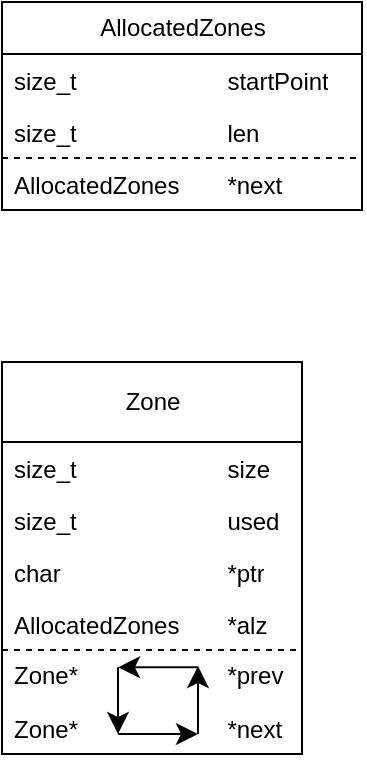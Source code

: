 <mxfile version="24.0.6" type="device" pages="2">
  <diagram name="Data Structures" id="cSKU7ybaG0ZjtjviVNPq">
    <mxGraphModel dx="956" dy="966" grid="1" gridSize="10" guides="1" tooltips="1" connect="1" arrows="1" fold="1" page="1" pageScale="1" pageWidth="827" pageHeight="1169" math="0" shadow="0">
      <root>
        <mxCell id="0" />
        <mxCell id="1" parent="0" />
        <mxCell id="7FQR98A5w8Rx2wu0TTRn-15" value="AllocatedZones&lt;span style=&quot;white-space: pre;&quot;&gt;&lt;/span&gt;" style="swimlane;fontStyle=0;childLayout=stackLayout;horizontal=1;startSize=26;fillColor=none;horizontalStack=0;resizeParent=1;resizeParentMax=0;resizeLast=0;collapsible=1;marginBottom=0;html=1;movable=1;resizable=1;rotatable=1;deletable=1;editable=1;locked=0;connectable=1;" vertex="1" parent="1">
          <mxGeometry x="40" y="30" width="180" height="104" as="geometry" />
        </mxCell>
        <mxCell id="7FQR98A5w8Rx2wu0TTRn-16" value="&lt;div&gt;size_t&lt;span style=&quot;white-space: pre;&quot;&gt;&#x9;&lt;/span&gt;&lt;span style=&quot;white-space: pre;&quot;&gt;&#x9;&lt;span style=&quot;white-space: pre;&quot;&gt;&#x9;&lt;/span&gt;&lt;/span&gt;startPoint&lt;/div&gt;&lt;div&gt;&lt;br&gt;&lt;/div&gt;" style="text;strokeColor=none;fillColor=none;align=left;verticalAlign=top;spacingLeft=4;spacingRight=4;overflow=hidden;rotatable=1;points=[[0,0.5],[1,0.5]];portConstraint=eastwest;whiteSpace=wrap;html=1;movable=1;resizable=1;deletable=1;editable=1;locked=0;connectable=1;" vertex="1" parent="7FQR98A5w8Rx2wu0TTRn-15">
          <mxGeometry y="26" width="180" height="26" as="geometry" />
        </mxCell>
        <mxCell id="7FQR98A5w8Rx2wu0TTRn-17" value="size_t&lt;span style=&quot;white-space: pre;&quot;&gt;&#x9;&lt;/span&gt;&lt;span style=&quot;white-space: pre;&quot;&gt;&#x9;&lt;span style=&quot;white-space: pre;&quot;&gt;&#x9;&lt;/span&gt;&lt;/span&gt;len" style="text;strokeColor=none;fillColor=none;align=left;verticalAlign=top;spacingLeft=4;spacingRight=4;overflow=hidden;rotatable=1;points=[[0,0.5],[1,0.5]];portConstraint=eastwest;whiteSpace=wrap;html=1;movable=1;resizable=1;deletable=1;editable=1;locked=0;connectable=1;" vertex="1" parent="7FQR98A5w8Rx2wu0TTRn-15">
          <mxGeometry y="52" width="180" height="26" as="geometry" />
        </mxCell>
        <mxCell id="7FQR98A5w8Rx2wu0TTRn-46" value="" style="endArrow=none;html=1;rounded=0;entryX=1;entryY=-0.07;entryDx=0;entryDy=0;entryPerimeter=0;dashed=1;" edge="1" parent="7FQR98A5w8Rx2wu0TTRn-15">
          <mxGeometry width="50" height="50" relative="1" as="geometry">
            <mxPoint y="78" as="sourcePoint" />
            <mxPoint x="180" y="78" as="targetPoint" />
          </mxGeometry>
        </mxCell>
        <mxCell id="7FQR98A5w8Rx2wu0TTRn-18" value="AllocatedZones&lt;span style=&quot;white-space: pre;&quot;&gt;&#x9;&lt;/span&gt;*next" style="text;strokeColor=none;fillColor=none;align=left;verticalAlign=top;spacingLeft=4;spacingRight=4;overflow=hidden;rotatable=1;points=[[0,0.5],[1,0.5]];portConstraint=eastwest;whiteSpace=wrap;html=1;movable=1;resizable=1;deletable=1;editable=1;locked=0;connectable=1;" vertex="1" parent="7FQR98A5w8Rx2wu0TTRn-15">
          <mxGeometry y="78" width="180" height="26" as="geometry" />
        </mxCell>
        <mxCell id="7FQR98A5w8Rx2wu0TTRn-44" value="" style="group" vertex="1" connectable="0" parent="1">
          <mxGeometry x="40" y="210" width="150" height="196" as="geometry" />
        </mxCell>
        <mxCell id="7FQR98A5w8Rx2wu0TTRn-7" value="&lt;div&gt;Zone&lt;/div&gt;" style="swimlane;fontStyle=0;childLayout=stackLayout;horizontal=1;startSize=40;fillColor=none;horizontalStack=0;resizeParent=1;resizeParentMax=0;resizeLast=0;collapsible=1;marginBottom=0;html=1;shadow=0;rounded=0;glass=0;swimlaneLine=1;movable=1;resizable=1;rotatable=1;deletable=1;editable=1;locked=0;connectable=1;" vertex="1" parent="7FQR98A5w8Rx2wu0TTRn-44">
          <mxGeometry width="150" height="196" as="geometry">
            <mxRectangle x="240" y="40" width="70" height="30" as="alternateBounds" />
          </mxGeometry>
        </mxCell>
        <mxCell id="7FQR98A5w8Rx2wu0TTRn-8" value="&lt;div&gt;size_t&lt;span style=&quot;white-space: pre;&quot;&gt;&#x9;&lt;/span&gt;&lt;span style=&quot;white-space: pre;&quot;&gt;&#x9;&lt;/span&gt;&lt;span style=&quot;white-space: pre;&quot;&gt;&#x9;size&lt;/span&gt;&lt;br&gt;&lt;/div&gt;" style="text;strokeColor=none;fillColor=none;align=left;verticalAlign=top;spacingLeft=4;spacingRight=4;overflow=hidden;rotatable=1;points=[[0,0.5],[1,0.5]];portConstraint=eastwest;whiteSpace=wrap;html=1;movable=1;resizable=1;deletable=1;editable=1;locked=0;connectable=1;" vertex="1" parent="7FQR98A5w8Rx2wu0TTRn-7">
          <mxGeometry y="40" width="150" height="26" as="geometry" />
        </mxCell>
        <mxCell id="7FQR98A5w8Rx2wu0TTRn-20" value="size_t&lt;span style=&quot;white-space: pre;&quot;&gt;&#x9;&lt;/span&gt;&lt;span style=&quot;white-space: pre;&quot;&gt;&#x9;&lt;/span&gt;&lt;span style=&quot;white-space: pre;&quot;&gt;&#x9;used&lt;/span&gt;" style="text;strokeColor=none;fillColor=none;align=left;verticalAlign=top;spacingLeft=4;spacingRight=4;overflow=hidden;rotatable=1;points=[[0,0.5],[1,0.5]];portConstraint=eastwest;whiteSpace=wrap;html=1;movable=1;resizable=1;deletable=1;editable=1;locked=0;connectable=1;" vertex="1" parent="7FQR98A5w8Rx2wu0TTRn-7">
          <mxGeometry y="66" width="150" height="26" as="geometry" />
        </mxCell>
        <mxCell id="7FQR98A5w8Rx2wu0TTRn-13" value="&lt;div align=&quot;justify&quot;&gt;char &lt;span style=&quot;white-space: pre;&quot;&gt;&#x9;&lt;/span&gt;&lt;span style=&quot;white-space: pre;&quot;&gt;&#x9;&lt;/span&gt;&lt;span style=&quot;white-space: pre;&quot;&gt;&#x9;&lt;/span&gt;*ptr&lt;/div&gt;&lt;div align=&quot;justify&quot;&gt;&lt;br&gt;&lt;/div&gt;" style="text;strokeColor=none;fillColor=none;align=left;verticalAlign=top;spacingLeft=4;spacingRight=4;overflow=hidden;rotatable=1;points=[[0,0.5],[1,0.5]];portConstraint=eastwest;whiteSpace=wrap;html=1;movable=1;resizable=1;deletable=1;editable=1;locked=0;connectable=1;" vertex="1" parent="7FQR98A5w8Rx2wu0TTRn-7">
          <mxGeometry y="92" width="150" height="26" as="geometry" />
        </mxCell>
        <mxCell id="7FQR98A5w8Rx2wu0TTRn-14" value="&lt;div&gt;AllocatedZones&lt;span style=&quot;white-space: pre;&quot;&gt;&#x9;*alz&lt;br&gt;&lt;/span&gt;&lt;/div&gt;&lt;div&gt;&lt;span style=&quot;white-space: pre;&quot;&gt;&lt;br&gt;&lt;/span&gt;&lt;/div&gt;" style="text;strokeColor=none;fillColor=none;align=left;verticalAlign=top;spacingLeft=4;spacingRight=4;overflow=hidden;rotatable=1;points=[[0,0.5],[1,0.5]];portConstraint=eastwest;whiteSpace=wrap;html=1;movable=1;resizable=1;deletable=1;editable=1;locked=0;connectable=1;" vertex="1" parent="7FQR98A5w8Rx2wu0TTRn-7">
          <mxGeometry y="118" width="150" height="26" as="geometry" />
        </mxCell>
        <mxCell id="7FQR98A5w8Rx2wu0TTRn-43" value="" style="endArrow=none;html=1;rounded=0;entryX=1;entryY=-0.07;entryDx=0;entryDy=0;entryPerimeter=0;exitX=0.001;exitY=0.93;exitDx=0;exitDy=0;exitPerimeter=0;dashed=1;" edge="1" parent="7FQR98A5w8Rx2wu0TTRn-7">
          <mxGeometry width="50" height="50" relative="1" as="geometry">
            <mxPoint x="3.411e-14" y="144.0" as="sourcePoint" />
            <mxPoint x="149.85" y="144.0" as="targetPoint" />
          </mxGeometry>
        </mxCell>
        <mxCell id="7FQR98A5w8Rx2wu0TTRn-29" value="Zone*&lt;span style=&quot;white-space: pre;&quot;&gt;&#x9;&lt;/span&gt;&lt;span style=&quot;white-space: pre;&quot;&gt;&#x9;&lt;/span&gt;&lt;span style=&quot;white-space: pre;&quot;&gt;&#x9;&lt;/span&gt;*prev" style="text;strokeColor=none;fillColor=none;align=left;verticalAlign=middle;spacingLeft=4;spacingRight=4;overflow=hidden;rotatable=1;points=[[0,0.5],[1,0.5]];portConstraint=eastwest;html=1;movable=1;resizable=1;deletable=1;editable=1;locked=0;connectable=1;container=0;labelBorderColor=none;whiteSpace=wrap;textShadow=0;labelBackgroundColor=none;horizontal=1;" vertex="1" parent="7FQR98A5w8Rx2wu0TTRn-7">
          <mxGeometry y="144" width="150" height="26" as="geometry" />
        </mxCell>
        <mxCell id="7FQR98A5w8Rx2wu0TTRn-32" value="Zone*&lt;span style=&quot;white-space: pre;&quot;&gt;&#x9;&lt;/span&gt;&lt;span style=&quot;white-space: pre;&quot;&gt;&#x9;&lt;/span&gt;&lt;span style=&quot;white-space: pre;&quot;&gt;&#x9;&lt;/span&gt;*next" style="text;strokeColor=none;fillColor=none;align=left;verticalAlign=top;spacingLeft=4;spacingRight=4;overflow=hidden;rotatable=1;points=[[0,0.5],[1,0.5]];portConstraint=eastwest;whiteSpace=wrap;html=1;movable=1;resizable=1;deletable=1;editable=1;locked=0;connectable=1;" vertex="1" parent="7FQR98A5w8Rx2wu0TTRn-7">
          <mxGeometry y="170" width="150" height="26" as="geometry" />
        </mxCell>
        <mxCell id="7FQR98A5w8Rx2wu0TTRn-42" value="" style="group" vertex="1" connectable="0" parent="7FQR98A5w8Rx2wu0TTRn-44">
          <mxGeometry x="58" y="152" width="40" height="34" as="geometry" />
        </mxCell>
        <mxCell id="7FQR98A5w8Rx2wu0TTRn-36" value="" style="edgeStyle=segmentEdgeStyle;endArrow=classic;html=1;curved=0;rounded=0;endSize=8;startSize=8;" edge="1" parent="7FQR98A5w8Rx2wu0TTRn-42">
          <mxGeometry width="50" height="50" relative="1" as="geometry">
            <mxPoint x="40" y="0.667" as="sourcePoint" />
            <mxPoint y="0.667" as="targetPoint" />
          </mxGeometry>
        </mxCell>
        <mxCell id="7FQR98A5w8Rx2wu0TTRn-37" value="" style="edgeStyle=segmentEdgeStyle;endArrow=classic;html=1;curved=0;rounded=0;endSize=8;startSize=8;" edge="1" parent="7FQR98A5w8Rx2wu0TTRn-42">
          <mxGeometry width="50" height="50" relative="1" as="geometry">
            <mxPoint y="0.667" as="sourcePoint" />
            <mxPoint y="34" as="targetPoint" />
          </mxGeometry>
        </mxCell>
        <mxCell id="7FQR98A5w8Rx2wu0TTRn-38" value="" style="edgeStyle=segmentEdgeStyle;endArrow=classic;html=1;curved=0;rounded=0;endSize=8;startSize=8;" edge="1" parent="7FQR98A5w8Rx2wu0TTRn-42">
          <mxGeometry width="50" height="50" relative="1" as="geometry">
            <mxPoint y="34" as="sourcePoint" />
            <mxPoint x="40" y="34" as="targetPoint" />
          </mxGeometry>
        </mxCell>
        <mxCell id="7FQR98A5w8Rx2wu0TTRn-41" value="" style="edgeStyle=segmentEdgeStyle;endArrow=classic;html=1;curved=0;rounded=0;endSize=8;startSize=8;" edge="1" parent="7FQR98A5w8Rx2wu0TTRn-42">
          <mxGeometry width="50" height="50" relative="1" as="geometry">
            <mxPoint x="40" y="33.997" as="sourcePoint" />
            <mxPoint x="40" as="targetPoint" />
          </mxGeometry>
        </mxCell>
      </root>
    </mxGraphModel>
  </diagram>
  <diagram id="s2dBYa7SjFn327X7AKuu" name="Sayfa -2">
    <mxGraphModel dx="791" dy="799" grid="1" gridSize="10" guides="1" tooltips="1" connect="1" arrows="1" fold="1" page="1" pageScale="1" pageWidth="827" pageHeight="1169" math="0" shadow="0">
      <root>
        <mxCell id="0" />
        <mxCell id="1" parent="0" />
        <mxCell id="0fISBuG9UAAg7-5-IOFP-1" value="AllocatedZones&lt;span style=&quot;white-space: pre;&quot;&gt;&lt;/span&gt;" style="swimlane;fontStyle=0;childLayout=stackLayout;horizontal=1;startSize=26;fillColor=none;horizontalStack=0;resizeParent=1;resizeParentMax=0;resizeLast=0;collapsible=1;marginBottom=0;html=1;movable=1;resizable=1;rotatable=1;deletable=1;editable=1;locked=0;connectable=1;" vertex="1" parent="1">
          <mxGeometry x="10" y="10" width="180" height="104" as="geometry" />
        </mxCell>
        <mxCell id="0fISBuG9UAAg7-5-IOFP-2" value="&lt;div&gt;size_t&lt;span style=&quot;white-space: pre;&quot;&gt;&#x9;&lt;/span&gt;&lt;span style=&quot;white-space: pre;&quot;&gt;&#x9;&lt;span style=&quot;white-space: pre;&quot;&gt;&#x9;&lt;/span&gt;&lt;/span&gt;startPoint&lt;/div&gt;&lt;div&gt;&lt;br&gt;&lt;/div&gt;" style="text;strokeColor=none;fillColor=none;align=left;verticalAlign=top;spacingLeft=4;spacingRight=4;overflow=hidden;rotatable=1;points=[[0,0.5],[1,0.5]];portConstraint=eastwest;whiteSpace=wrap;html=1;movable=1;resizable=1;deletable=1;editable=1;locked=0;connectable=1;" vertex="1" parent="0fISBuG9UAAg7-5-IOFP-1">
          <mxGeometry y="26" width="180" height="26" as="geometry" />
        </mxCell>
        <mxCell id="0fISBuG9UAAg7-5-IOFP-3" value="size_t&lt;span style=&quot;white-space: pre;&quot;&gt;&#x9;&lt;/span&gt;&lt;span style=&quot;white-space: pre;&quot;&gt;&#x9;&lt;span style=&quot;white-space: pre;&quot;&gt;&#x9;&lt;/span&gt;&lt;/span&gt;len" style="text;strokeColor=none;fillColor=none;align=left;verticalAlign=top;spacingLeft=4;spacingRight=4;overflow=hidden;rotatable=1;points=[[0,0.5],[1,0.5]];portConstraint=eastwest;whiteSpace=wrap;html=1;movable=1;resizable=1;deletable=1;editable=1;locked=0;connectable=1;" vertex="1" parent="0fISBuG9UAAg7-5-IOFP-1">
          <mxGeometry y="52" width="180" height="26" as="geometry" />
        </mxCell>
        <mxCell id="0fISBuG9UAAg7-5-IOFP-4" value="" style="endArrow=none;html=1;rounded=0;entryX=1;entryY=-0.07;entryDx=0;entryDy=0;entryPerimeter=0;dashed=1;" edge="1" parent="0fISBuG9UAAg7-5-IOFP-1">
          <mxGeometry width="50" height="50" relative="1" as="geometry">
            <mxPoint y="78" as="sourcePoint" />
            <mxPoint x="180" y="78" as="targetPoint" />
          </mxGeometry>
        </mxCell>
        <mxCell id="0fISBuG9UAAg7-5-IOFP-5" value="AllocatedZones&lt;span style=&quot;white-space: pre;&quot;&gt;&#x9;&lt;/span&gt;*next" style="text;strokeColor=none;fillColor=none;align=left;verticalAlign=top;spacingLeft=4;spacingRight=4;overflow=hidden;rotatable=1;points=[[0,0.5],[1,0.5]];portConstraint=eastwest;whiteSpace=wrap;html=1;movable=1;resizable=1;deletable=1;editable=1;locked=0;connectable=1;" vertex="1" parent="0fISBuG9UAAg7-5-IOFP-1">
          <mxGeometry y="78" width="180" height="26" as="geometry" />
        </mxCell>
        <mxCell id="0fISBuG9UAAg7-5-IOFP-6" value="&lt;p style=&quot;line-height: 100%; font-size: 18px;&quot;&gt;&lt;font style=&quot;font-size: 18px;&quot;&gt;Allocated Zones&lt;/font&gt;&lt;br&gt;&lt;/p&gt;&lt;p&gt;Memory addeslerine gore silanmis sekilde linked list tutulur. Bir AZnin bitisinden diger AZnin baslangicina kadar olan alan allocate edilmemis demektir.&lt;br&gt;&lt;/p&gt;&lt;p&gt;&lt;/p&gt;" style="text;html=1;whiteSpace=wrap;overflow=hidden;rounded=0;" vertex="1" parent="1">
          <mxGeometry x="220" y="10" width="600" height="110" as="geometry" />
        </mxCell>
      </root>
    </mxGraphModel>
  </diagram>
</mxfile>
